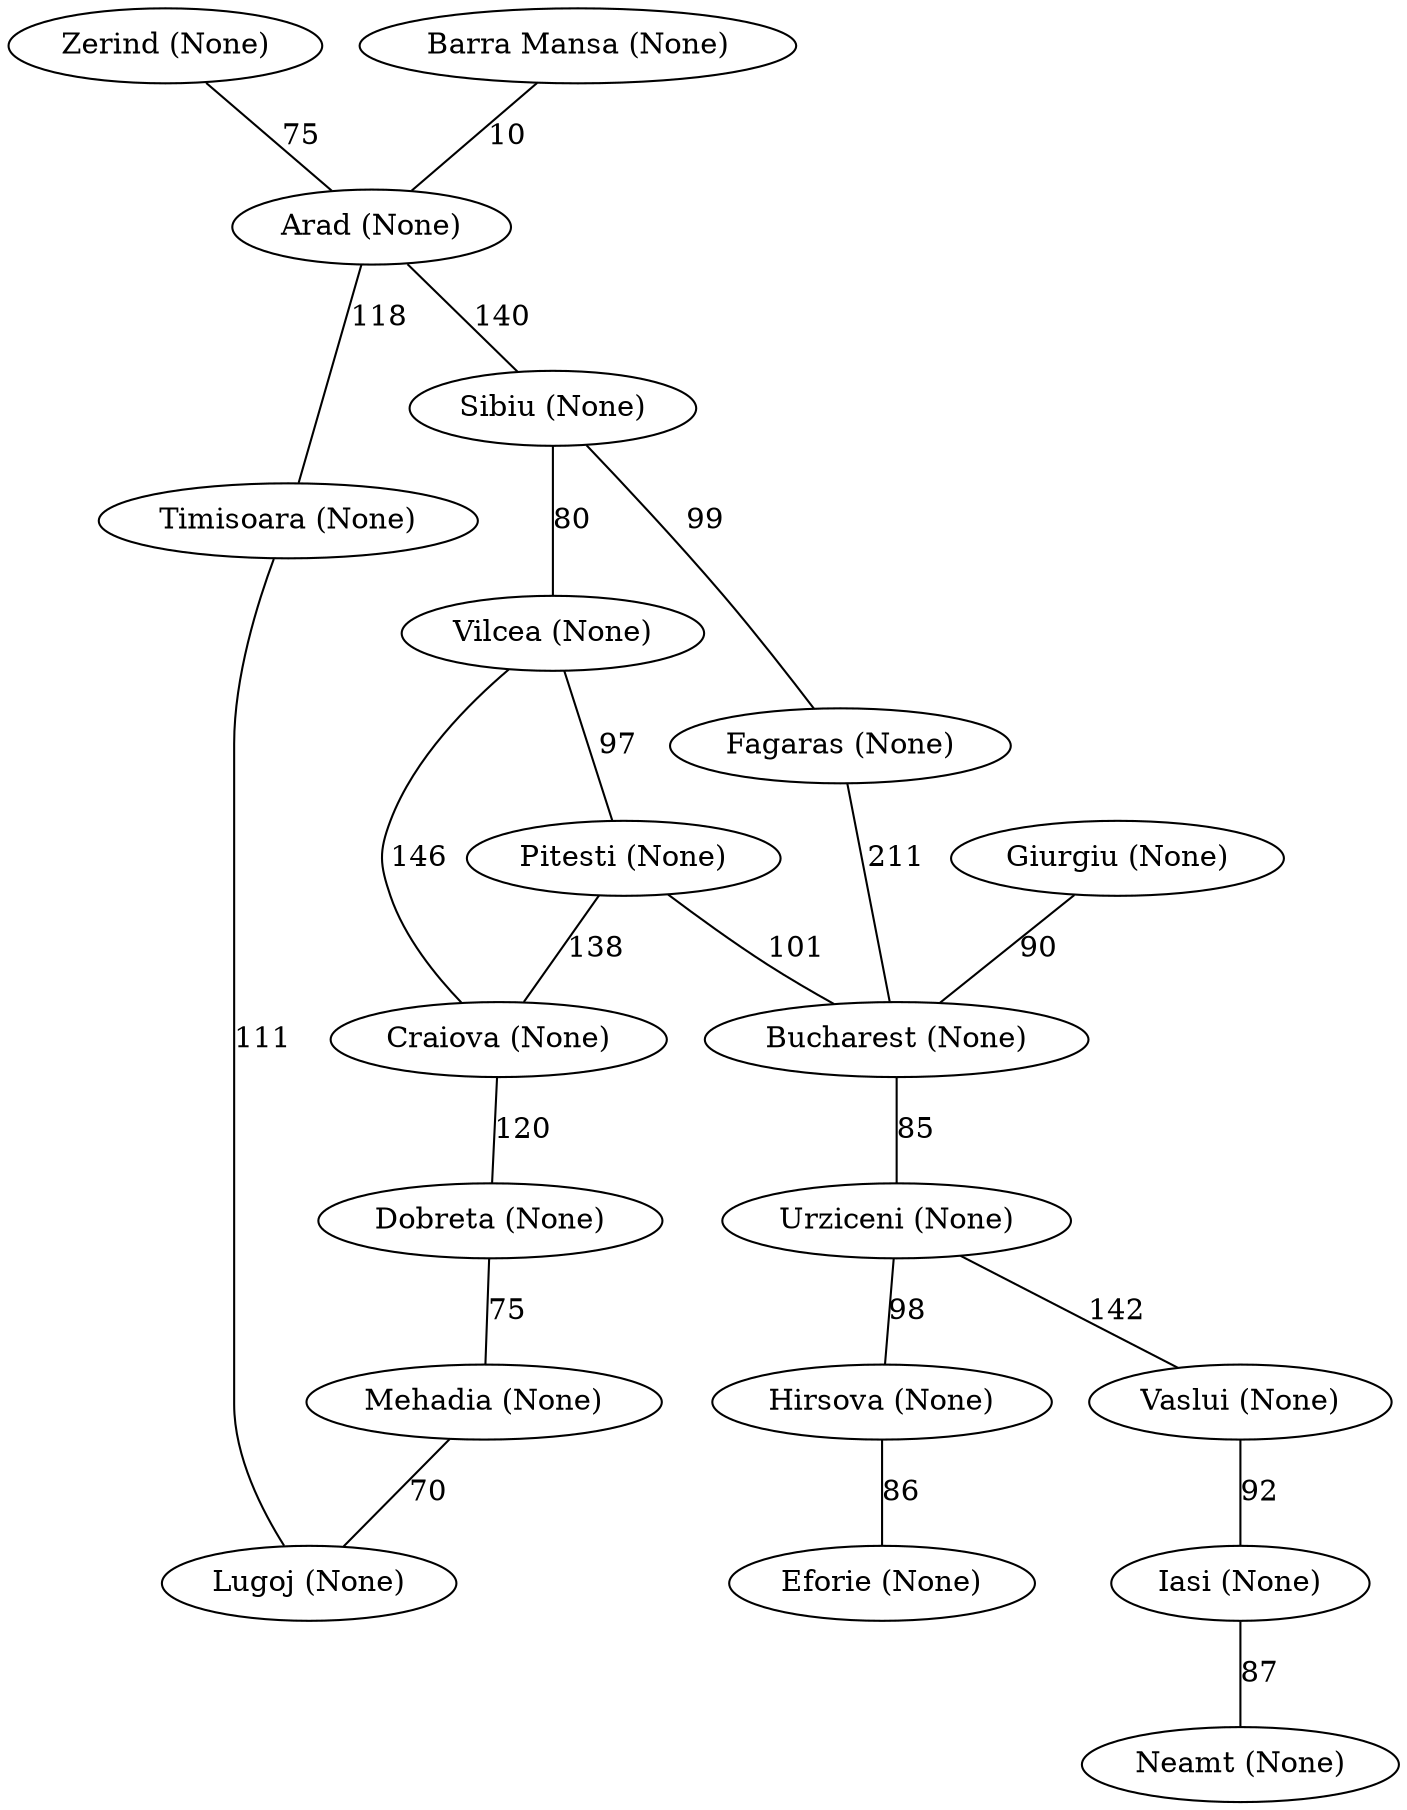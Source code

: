 graph {
   "Zerind (None)"--"Arad (None)" [label=75]
   "Arad (None)"--"Timisoara (None)" [label=118]
   "Arad (None)"--"Sibiu (None)" [label=140]
   "Sibiu (None)"--"Fagaras (None)" [label=99]
   "Sibiu (None)"--"Vilcea (None)" [label=80]
   "Fagaras (None)"--"Bucharest (None)" [label=211]
   "Vilcea (None)"--"Craiova (None)" [label=146]
   "Vilcea (None)"--"Pitesti (None)" [label=97]
   "Pitesti (None)"--"Craiova (None)" [label=138]
   "Pitesti (None)"--"Bucharest (None)" [label=101]
   "Craiova (None)"--"Dobreta (None)" [label=120]
   "Dobreta (None)"--"Mehadia (None)" [label=75]
   "Mehadia (None)"--"Lugoj (None)" [label=70]
   "Timisoara (None)"--"Lugoj (None)" [label=111]
   "Giurgiu (None)"--"Bucharest (None)" [label=90]
   "Bucharest (None)"--"Urziceni (None)" [label=85]
   "Urziceni (None)"--"Hirsova (None)" [label=98]
   "Urziceni (None)"--"Vaslui (None)" [label=142]
   "Hirsova (None)"--"Eforie (None)" [label=86]
   "Vaslui (None)"--"Iasi (None)" [label=92]
   "Iasi (None)"--"Neamt (None)" [label=87]
   "Barra Mansa (None)"--"Arad (None)" [label=10]
}